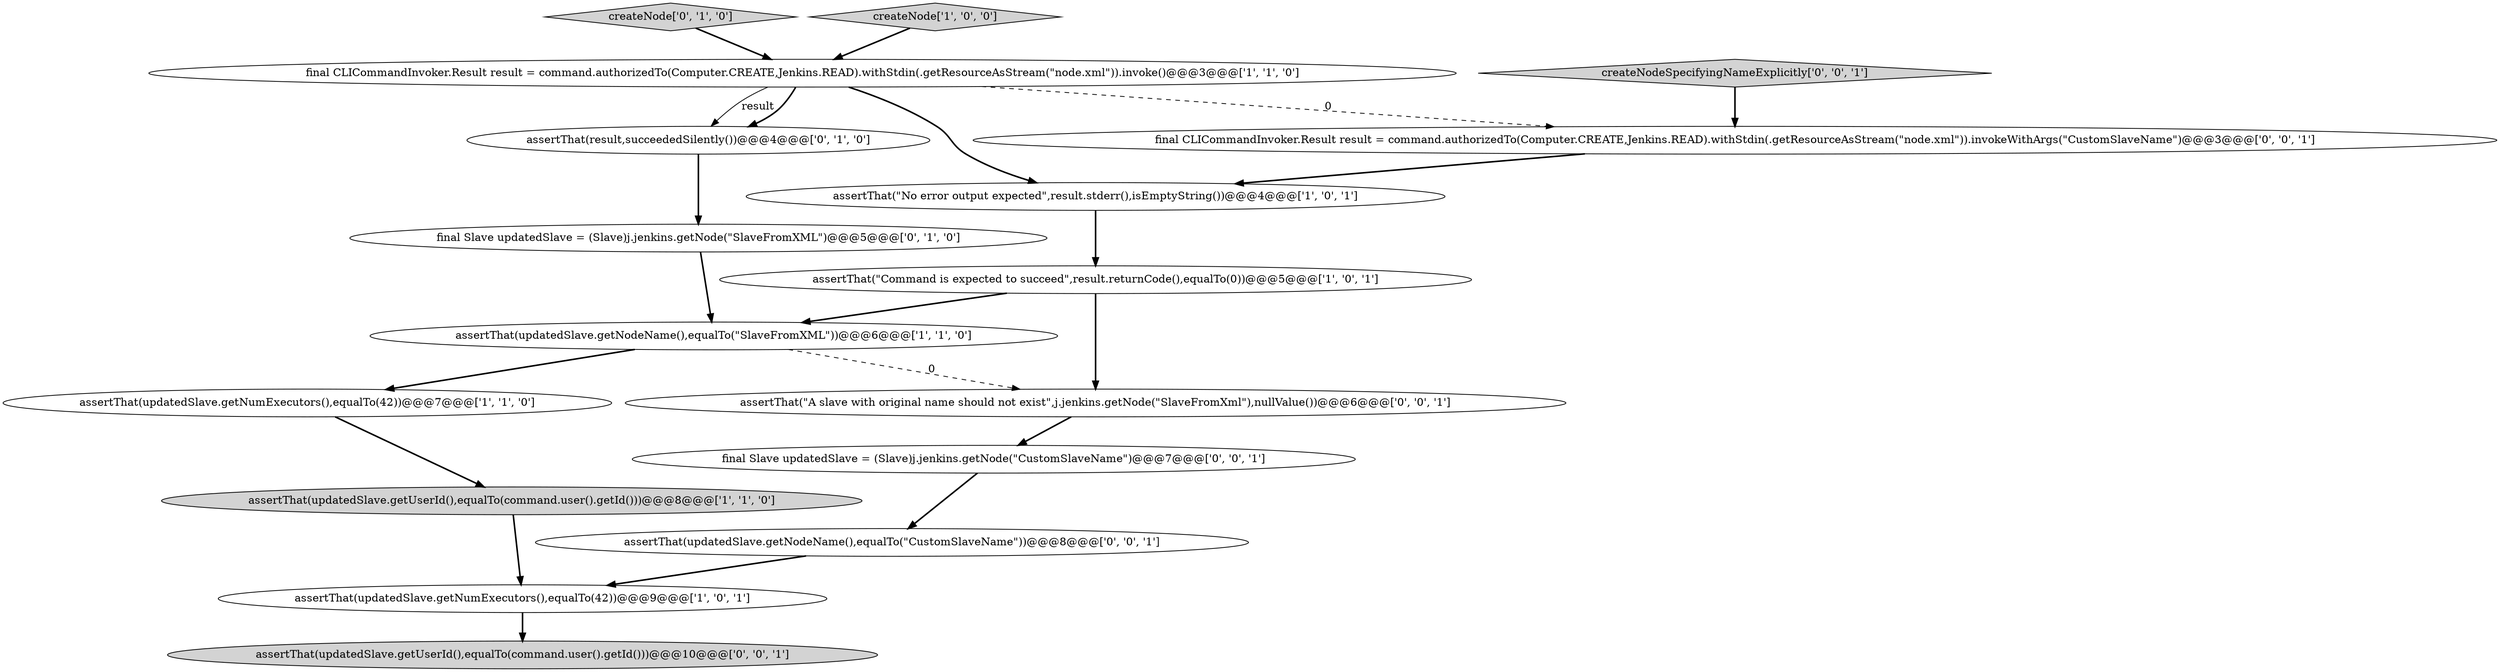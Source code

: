 digraph {
16 [style = filled, label = "final CLICommandInvoker.Result result = command.authorizedTo(Computer.CREATE,Jenkins.READ).withStdin(.getResourceAsStream(\"node.xml\")).invokeWithArgs(\"CustomSlaveName\")@@@3@@@['0', '0', '1']", fillcolor = white, shape = ellipse image = "AAA0AAABBB3BBB"];
3 [style = filled, label = "assertThat(updatedSlave.getNodeName(),equalTo(\"SlaveFromXML\"))@@@6@@@['1', '1', '0']", fillcolor = white, shape = ellipse image = "AAA0AAABBB1BBB"];
9 [style = filled, label = "createNode['0', '1', '0']", fillcolor = lightgray, shape = diamond image = "AAA0AAABBB2BBB"];
14 [style = filled, label = "createNodeSpecifyingNameExplicitly['0', '0', '1']", fillcolor = lightgray, shape = diamond image = "AAA0AAABBB3BBB"];
2 [style = filled, label = "createNode['1', '0', '0']", fillcolor = lightgray, shape = diamond image = "AAA0AAABBB1BBB"];
5 [style = filled, label = "assertThat(\"Command is expected to succeed\",result.returnCode(),equalTo(0))@@@5@@@['1', '0', '1']", fillcolor = white, shape = ellipse image = "AAA0AAABBB1BBB"];
8 [style = filled, label = "final Slave updatedSlave = (Slave)j.jenkins.getNode(\"SlaveFromXML\")@@@5@@@['0', '1', '0']", fillcolor = white, shape = ellipse image = "AAA0AAABBB2BBB"];
10 [style = filled, label = "assertThat(result,succeededSilently())@@@4@@@['0', '1', '0']", fillcolor = white, shape = ellipse image = "AAA0AAABBB2BBB"];
4 [style = filled, label = "assertThat(updatedSlave.getUserId(),equalTo(command.user().getId()))@@@8@@@['1', '1', '0']", fillcolor = lightgray, shape = ellipse image = "AAA0AAABBB1BBB"];
0 [style = filled, label = "assertThat(\"No error output expected\",result.stderr(),isEmptyString())@@@4@@@['1', '0', '1']", fillcolor = white, shape = ellipse image = "AAA0AAABBB1BBB"];
11 [style = filled, label = "final Slave updatedSlave = (Slave)j.jenkins.getNode(\"CustomSlaveName\")@@@7@@@['0', '0', '1']", fillcolor = white, shape = ellipse image = "AAA0AAABBB3BBB"];
13 [style = filled, label = "assertThat(updatedSlave.getNodeName(),equalTo(\"CustomSlaveName\"))@@@8@@@['0', '0', '1']", fillcolor = white, shape = ellipse image = "AAA0AAABBB3BBB"];
6 [style = filled, label = "assertThat(updatedSlave.getNumExecutors(),equalTo(42))@@@7@@@['1', '1', '0']", fillcolor = white, shape = ellipse image = "AAA0AAABBB1BBB"];
15 [style = filled, label = "assertThat(\"A slave with original name should not exist\",j.jenkins.getNode(\"SlaveFromXml\"),nullValue())@@@6@@@['0', '0', '1']", fillcolor = white, shape = ellipse image = "AAA0AAABBB3BBB"];
12 [style = filled, label = "assertThat(updatedSlave.getUserId(),equalTo(command.user().getId()))@@@10@@@['0', '0', '1']", fillcolor = lightgray, shape = ellipse image = "AAA0AAABBB3BBB"];
1 [style = filled, label = "final CLICommandInvoker.Result result = command.authorizedTo(Computer.CREATE,Jenkins.READ).withStdin(.getResourceAsStream(\"node.xml\")).invoke()@@@3@@@['1', '1', '0']", fillcolor = white, shape = ellipse image = "AAA0AAABBB1BBB"];
7 [style = filled, label = "assertThat(updatedSlave.getNumExecutors(),equalTo(42))@@@9@@@['1', '0', '1']", fillcolor = white, shape = ellipse image = "AAA0AAABBB1BBB"];
5->3 [style = bold, label=""];
14->16 [style = bold, label=""];
16->0 [style = bold, label=""];
7->12 [style = bold, label=""];
2->1 [style = bold, label=""];
8->3 [style = bold, label=""];
5->15 [style = bold, label=""];
3->6 [style = bold, label=""];
1->0 [style = bold, label=""];
4->7 [style = bold, label=""];
1->10 [style = solid, label="result"];
6->4 [style = bold, label=""];
15->11 [style = bold, label=""];
10->8 [style = bold, label=""];
13->7 [style = bold, label=""];
1->16 [style = dashed, label="0"];
11->13 [style = bold, label=""];
3->15 [style = dashed, label="0"];
9->1 [style = bold, label=""];
1->10 [style = bold, label=""];
0->5 [style = bold, label=""];
}
